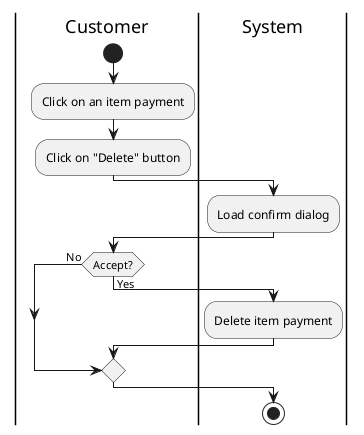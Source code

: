 @startuml
|Customer|
start
:Click on an item payment;
:Click on "Delete" button;
|System|
:Load confirm dialog;
|Customer|
if (Accept?) then (Yes)
|System|
:Delete item payment;
else (No)
|System|
endif
stop
@enduml